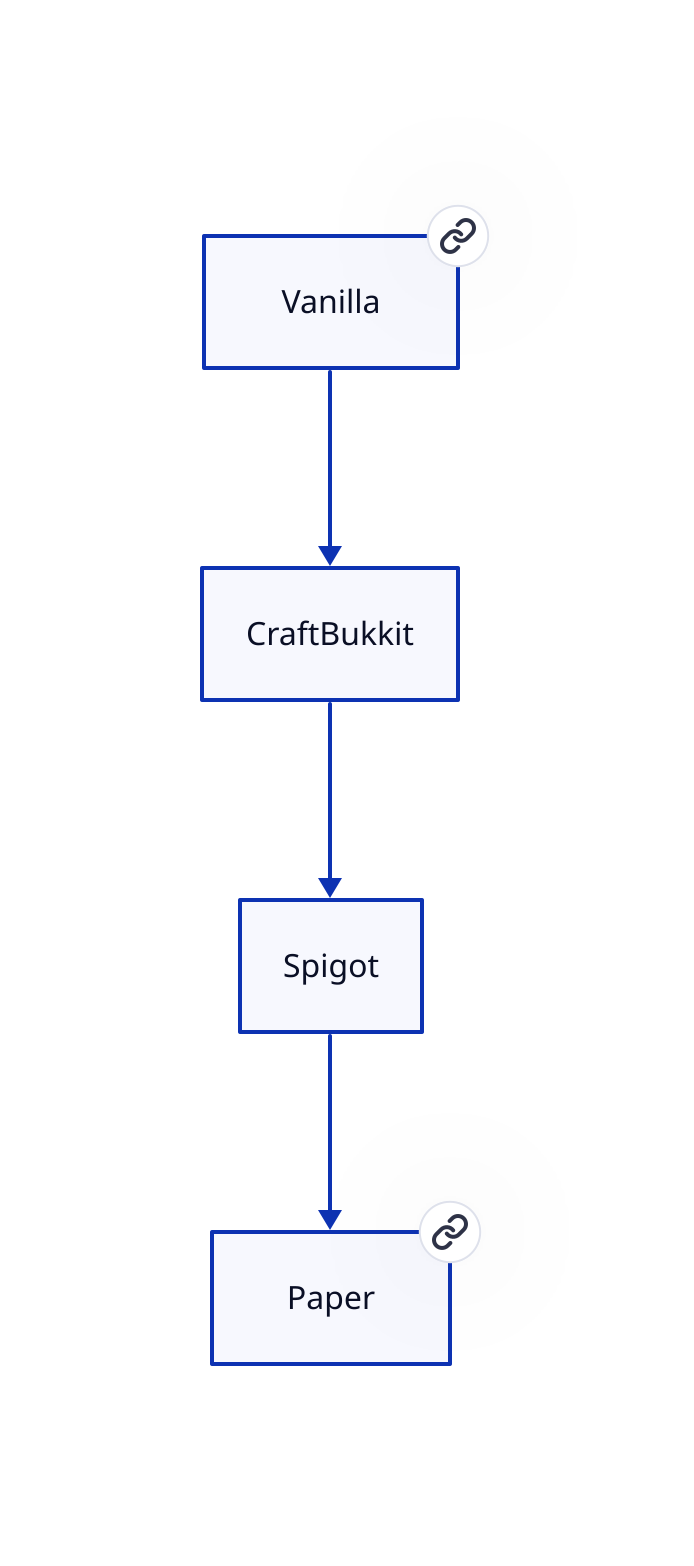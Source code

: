 Vanilla -> CraftBukkit
CraftBukkit -> Spigot
Spigot -> Paper

Vanilla: { link: https://www.minecraft.net/en-us/download/server }
Paper: { link: https://papermc.io/downloads/all }
